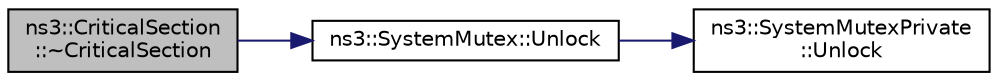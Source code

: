 digraph "ns3::CriticalSection::~CriticalSection"
{
  edge [fontname="Helvetica",fontsize="10",labelfontname="Helvetica",labelfontsize="10"];
  node [fontname="Helvetica",fontsize="10",shape=record];
  rankdir="LR";
  Node1 [label="ns3::CriticalSection\l::~CriticalSection",height=0.2,width=0.4,color="black", fillcolor="grey75", style="filled", fontcolor="black"];
  Node1 -> Node2 [color="midnightblue",fontsize="10",style="solid"];
  Node2 [label="ns3::SystemMutex::Unlock",height=0.2,width=0.4,color="black", fillcolor="white", style="filled",URL="$da/dac/classns3_1_1SystemMutex.html#a8004da6c8f1904efb14161455e0e06bc"];
  Node2 -> Node3 [color="midnightblue",fontsize="10",style="solid"];
  Node3 [label="ns3::SystemMutexPrivate\l::Unlock",height=0.2,width=0.4,color="black", fillcolor="white", style="filled",URL="$dd/ddb/classns3_1_1SystemMutexPrivate.html#a1c3cca1467f9fbd050d044cd85fa9716"];
}
